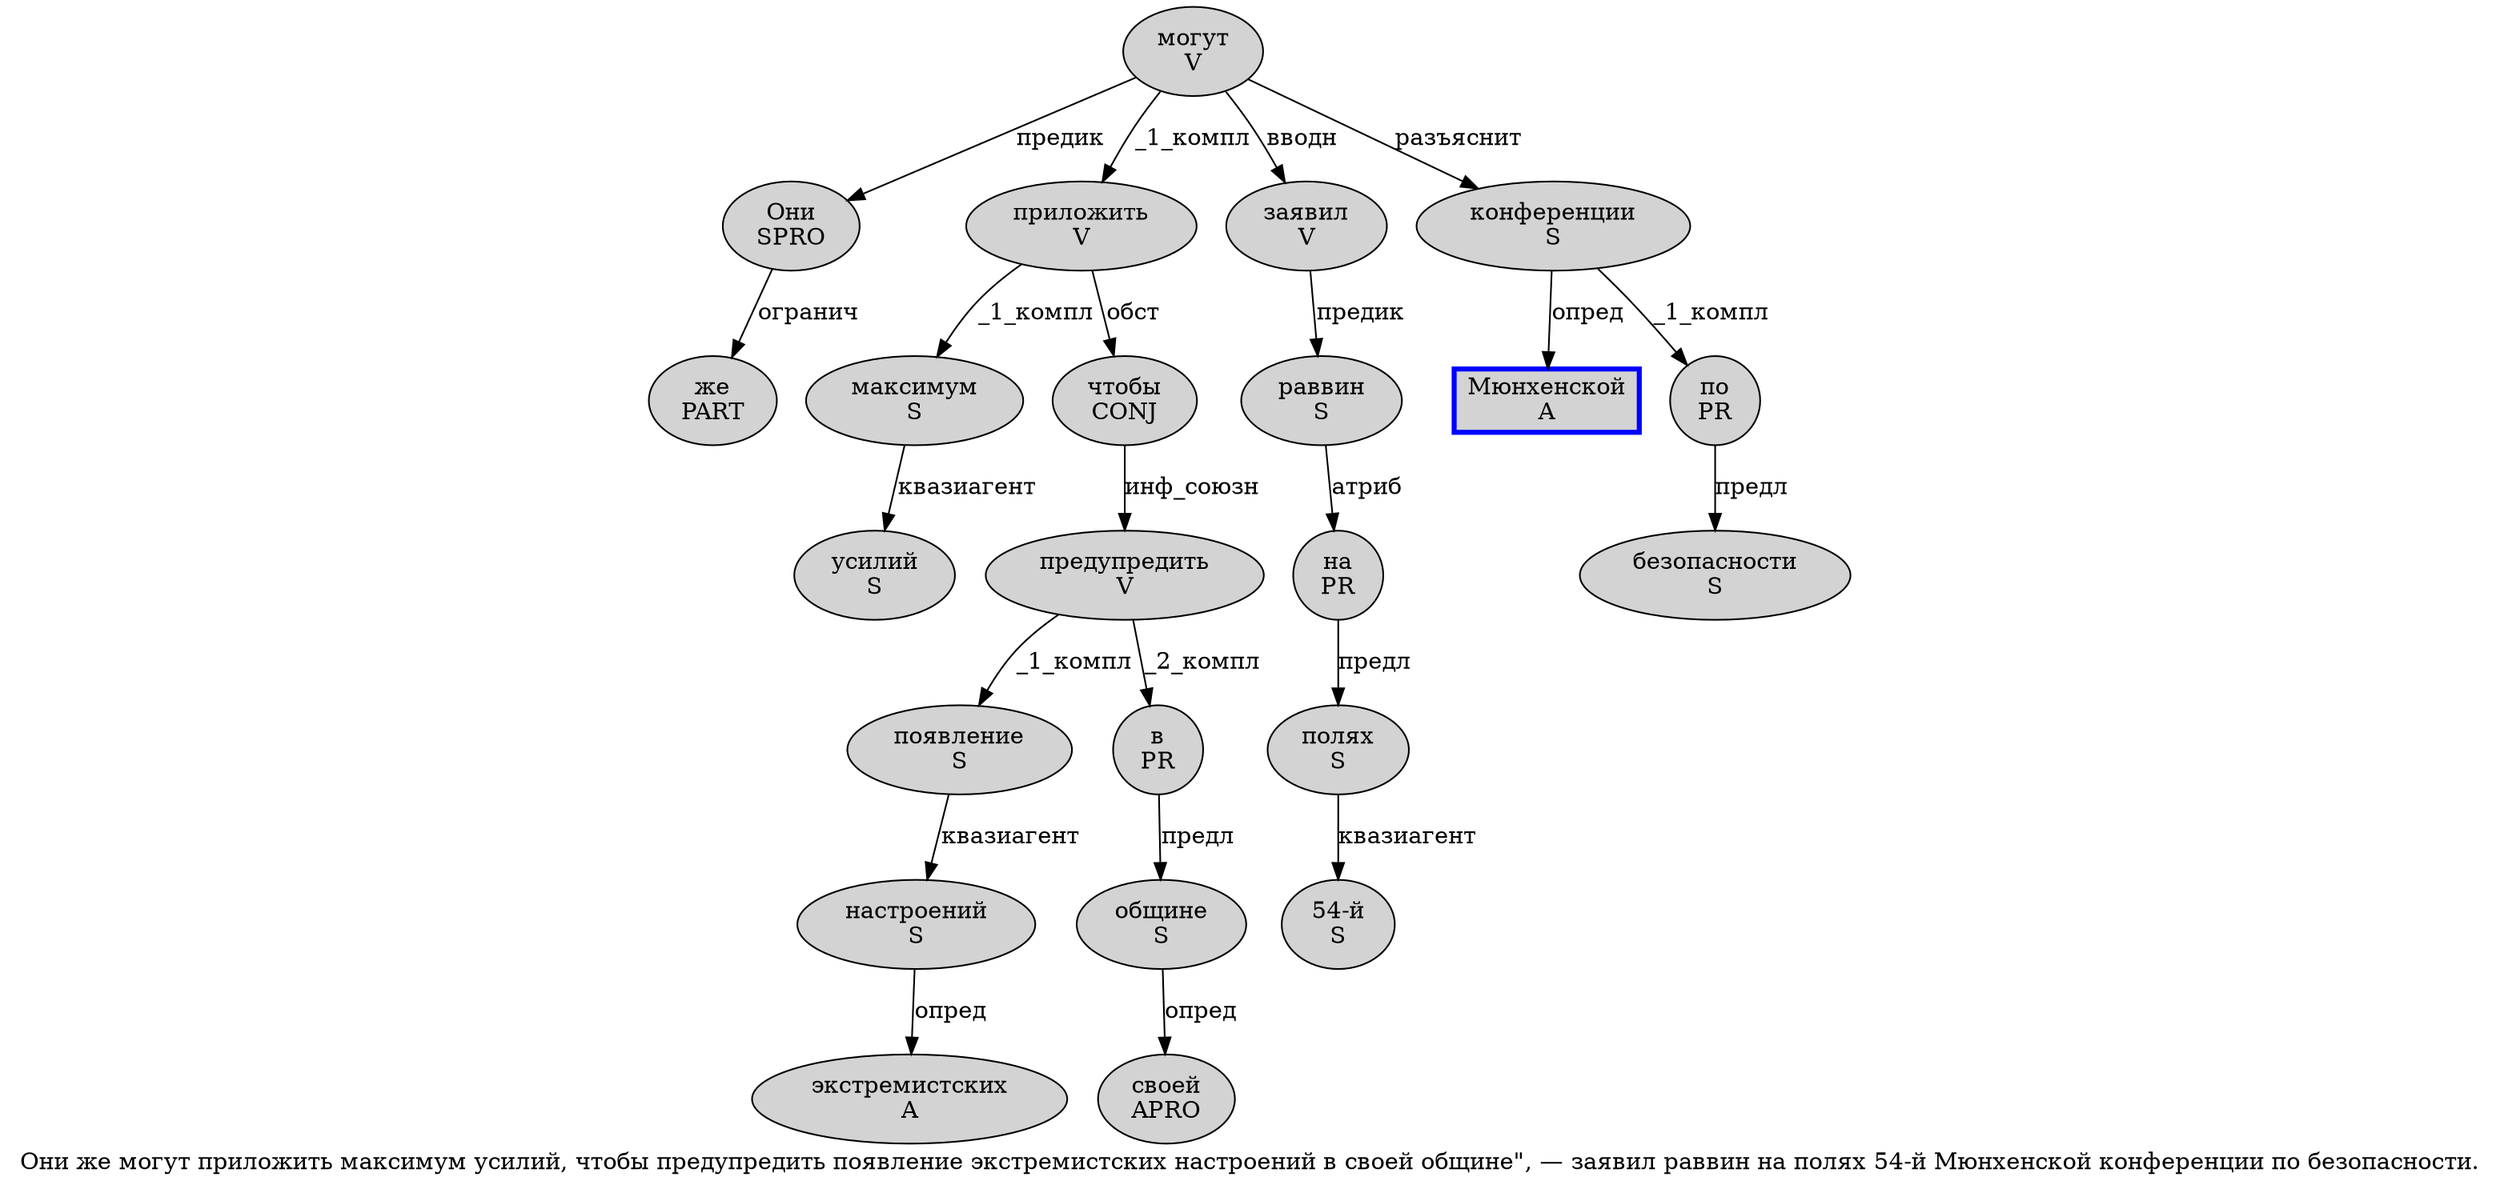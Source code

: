 digraph SENTENCE_201 {
	graph [label="Они же могут приложить максимум усилий, чтобы предупредить появление экстремистских настроений в своей общине\", — заявил раввин на полях 54-й Мюнхенской конференции по безопасности."]
	node [style=filled]
		0 [label="Они
SPRO" color="" fillcolor=lightgray penwidth=1 shape=ellipse]
		1 [label="же
PART" color="" fillcolor=lightgray penwidth=1 shape=ellipse]
		2 [label="могут
V" color="" fillcolor=lightgray penwidth=1 shape=ellipse]
		3 [label="приложить
V" color="" fillcolor=lightgray penwidth=1 shape=ellipse]
		4 [label="максимум
S" color="" fillcolor=lightgray penwidth=1 shape=ellipse]
		5 [label="усилий
S" color="" fillcolor=lightgray penwidth=1 shape=ellipse]
		7 [label="чтобы
CONJ" color="" fillcolor=lightgray penwidth=1 shape=ellipse]
		8 [label="предупредить
V" color="" fillcolor=lightgray penwidth=1 shape=ellipse]
		9 [label="появление
S" color="" fillcolor=lightgray penwidth=1 shape=ellipse]
		10 [label="экстремистских
A" color="" fillcolor=lightgray penwidth=1 shape=ellipse]
		11 [label="настроений
S" color="" fillcolor=lightgray penwidth=1 shape=ellipse]
		12 [label="в
PR" color="" fillcolor=lightgray penwidth=1 shape=ellipse]
		13 [label="своей
APRO" color="" fillcolor=lightgray penwidth=1 shape=ellipse]
		14 [label="общине
S" color="" fillcolor=lightgray penwidth=1 shape=ellipse]
		18 [label="заявил
V" color="" fillcolor=lightgray penwidth=1 shape=ellipse]
		19 [label="раввин
S" color="" fillcolor=lightgray penwidth=1 shape=ellipse]
		20 [label="на
PR" color="" fillcolor=lightgray penwidth=1 shape=ellipse]
		21 [label="полях
S" color="" fillcolor=lightgray penwidth=1 shape=ellipse]
		22 [label="54-й
S" color="" fillcolor=lightgray penwidth=1 shape=ellipse]
		23 [label="Мюнхенской
A" color=blue fillcolor=lightgray penwidth=3 shape=box]
		24 [label="конференции
S" color="" fillcolor=lightgray penwidth=1 shape=ellipse]
		25 [label="по
PR" color="" fillcolor=lightgray penwidth=1 shape=ellipse]
		26 [label="безопасности
S" color="" fillcolor=lightgray penwidth=1 shape=ellipse]
			24 -> 23 [label="опред"]
			24 -> 25 [label="_1_компл"]
			3 -> 4 [label="_1_компл"]
			3 -> 7 [label="обст"]
			11 -> 10 [label="опред"]
			20 -> 21 [label="предл"]
			9 -> 11 [label="квазиагент"]
			19 -> 20 [label="атриб"]
			2 -> 0 [label="предик"]
			2 -> 3 [label="_1_компл"]
			2 -> 18 [label="вводн"]
			2 -> 24 [label="разъяснит"]
			12 -> 14 [label="предл"]
			7 -> 8 [label="инф_союзн"]
			8 -> 9 [label="_1_компл"]
			8 -> 12 [label="_2_компл"]
			21 -> 22 [label="квазиагент"]
			0 -> 1 [label="огранич"]
			14 -> 13 [label="опред"]
			18 -> 19 [label="предик"]
			25 -> 26 [label="предл"]
			4 -> 5 [label="квазиагент"]
}